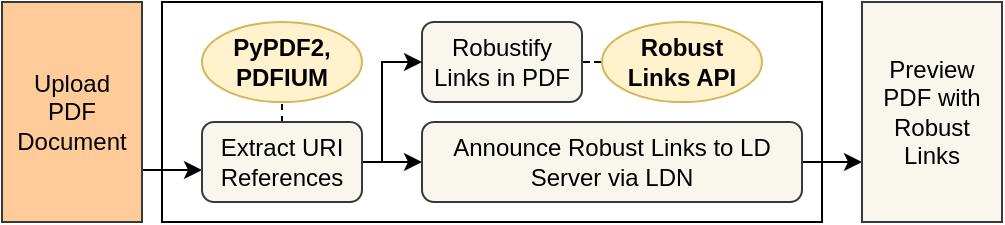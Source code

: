<mxfile version="14.9.6" type="device" pages="4"><diagram id="goXm3BoLiKmUFwwpOIiW" name="Functional Diagram"><mxGraphModel dx="1106" dy="892" grid="1" gridSize="10" guides="1" tooltips="1" connect="1" arrows="1" fold="1" page="1" pageScale="1" pageWidth="850" pageHeight="1100" math="0" shadow="0"><root><mxCell id="0"/><mxCell id="1" parent="0"/><mxCell id="u6vNGUqsT3MRyy9VTYbK-14" value="" style="rounded=0;whiteSpace=wrap;html=1;fontSize=11;align=center;" parent="1" vertex="1"><mxGeometry x="120" y="40" width="330" height="110" as="geometry"/></mxCell><mxCell id="u6vNGUqsT3MRyy9VTYbK-19" style="edgeStyle=orthogonalEdgeStyle;rounded=0;orthogonalLoop=1;jettySize=auto;html=1;fontSize=12;endArrow=classic;endFill=1;strokeColor=#000000;" parent="1" source="0smgXLyudnZJQTsYwcSB-1" target="u6vNGUqsT3MRyy9VTYbK-2" edge="1"><mxGeometry relative="1" as="geometry"><Array as="points"><mxPoint x="120" y="124"/><mxPoint x="120" y="124"/></Array></mxGeometry></mxCell><mxCell id="0smgXLyudnZJQTsYwcSB-1" value="Upload&lt;br&gt;PDF&lt;br&gt;Document" style="rounded=0;whiteSpace=wrap;html=1;fillColor=#ffcc99;strokeColor=#36393d;" parent="1" vertex="1"><mxGeometry x="40" y="40" width="70" height="110" as="geometry"/></mxCell><mxCell id="u6vNGUqsT3MRyy9VTYbK-21" style="edgeStyle=orthogonalEdgeStyle;rounded=0;orthogonalLoop=1;jettySize=auto;html=1;fontSize=12;endArrow=classic;endFill=1;strokeColor=#000000;" parent="1" source="0smgXLyudnZJQTsYwcSB-14" target="u6vNGUqsT3MRyy9VTYbK-16" edge="1"><mxGeometry relative="1" as="geometry"><Array as="points"><mxPoint x="460" y="120"/><mxPoint x="460" y="120"/></Array></mxGeometry></mxCell><mxCell id="0smgXLyudnZJQTsYwcSB-14" value="&lt;div&gt;Announce Robust Links to LD Server via LDN&lt;/div&gt;" style="rounded=1;whiteSpace=wrap;html=1;fillColor=#f9f7ed;strokeColor=#36393d;" parent="1" vertex="1"><mxGeometry x="250" y="100" width="190" height="40" as="geometry"/></mxCell><mxCell id="u6vNGUqsT3MRyy9VTYbK-8" style="edgeStyle=orthogonalEdgeStyle;rounded=0;orthogonalLoop=1;jettySize=auto;html=1;exitX=1;exitY=0.5;exitDx=0;exitDy=0;fontSize=11;endArrow=none;endFill=0;strokeColor=#000000;dashed=1;" parent="1" source="0smgXLyudnZJQTsYwcSB-18" target="u6vNGUqsT3MRyy9VTYbK-7" edge="1"><mxGeometry relative="1" as="geometry"/></mxCell><mxCell id="0smgXLyudnZJQTsYwcSB-18" value="&lt;div&gt;Robustify Links in PDF&lt;/div&gt;" style="rounded=1;whiteSpace=wrap;html=1;fillColor=#f9f7ed;strokeColor=#36393d;" parent="1" vertex="1"><mxGeometry x="250" y="50" width="80" height="40" as="geometry"/></mxCell><mxCell id="u6vNGUqsT3MRyy9VTYbK-1" value="PyPDF2,&lt;br&gt;PDFIUM" style="ellipse;whiteSpace=wrap;html=1;fontSize=12;align=center;fillColor=#fff2cc;strokeColor=#d6b656;fontStyle=1" parent="1" vertex="1"><mxGeometry x="140" y="50" width="80" height="40" as="geometry"/></mxCell><mxCell id="u6vNGUqsT3MRyy9VTYbK-5" style="edgeStyle=orthogonalEdgeStyle;rounded=0;orthogonalLoop=1;jettySize=auto;html=1;exitX=1;exitY=0.5;exitDx=0;exitDy=0;entryX=0;entryY=0.5;entryDx=0;entryDy=0;fontSize=11;endArrow=classic;endFill=1;strokeColor=#000000;" parent="1" source="u6vNGUqsT3MRyy9VTYbK-2" target="0smgXLyudnZJQTsYwcSB-18" edge="1"><mxGeometry relative="1" as="geometry"><Array as="points"><mxPoint x="230" y="120"/><mxPoint x="230" y="70"/></Array></mxGeometry></mxCell><mxCell id="u6vNGUqsT3MRyy9VTYbK-6" style="edgeStyle=orthogonalEdgeStyle;rounded=0;orthogonalLoop=1;jettySize=auto;html=1;exitX=1;exitY=0.5;exitDx=0;exitDy=0;entryX=0;entryY=0.5;entryDx=0;entryDy=0;fontSize=11;endArrow=classic;endFill=1;strokeColor=#000000;" parent="1" source="u6vNGUqsT3MRyy9VTYbK-2" target="0smgXLyudnZJQTsYwcSB-14" edge="1"><mxGeometry relative="1" as="geometry"><Array as="points"><mxPoint x="240" y="120"/><mxPoint x="240" y="120"/></Array></mxGeometry></mxCell><mxCell id="u6vNGUqsT3MRyy9VTYbK-9" style="edgeStyle=orthogonalEdgeStyle;rounded=0;orthogonalLoop=1;jettySize=auto;html=1;exitX=0.5;exitY=0;exitDx=0;exitDy=0;entryX=0.5;entryY=1;entryDx=0;entryDy=0;fontSize=11;endArrow=none;endFill=0;strokeColor=#000000;dashed=1;" parent="1" source="u6vNGUqsT3MRyy9VTYbK-2" target="u6vNGUqsT3MRyy9VTYbK-1" edge="1"><mxGeometry relative="1" as="geometry"/></mxCell><mxCell id="u6vNGUqsT3MRyy9VTYbK-2" value="Extract URI References" style="rounded=1;whiteSpace=wrap;html=1;fillColor=#f9f7ed;strokeColor=#36393d;" parent="1" vertex="1"><mxGeometry x="140" y="100" width="80" height="40" as="geometry"/></mxCell><mxCell id="u6vNGUqsT3MRyy9VTYbK-7" value="Robust&lt;br&gt;Links API" style="ellipse;whiteSpace=wrap;html=1;fontSize=12;align=center;fillColor=#fff2cc;strokeColor=#d6b656;fontStyle=1" parent="1" vertex="1"><mxGeometry x="340" y="50" width="80" height="40" as="geometry"/></mxCell><mxCell id="u6vNGUqsT3MRyy9VTYbK-16" value="Preview PDF with Robust Links" style="rounded=0;whiteSpace=wrap;html=1;fontSize=12;fillColor=#f9f7ed;align=center;strokeColor=#36393d;" parent="1" vertex="1"><mxGeometry x="470" y="40" width="70" height="110" as="geometry"/></mxCell></root></mxGraphModel></diagram><diagram id="S94VvYtz2Y-C87We_j-O" name="Interaction Diagram"><mxGraphModel dx="1298" dy="892" grid="1" gridSize="10" guides="1" tooltips="1" connect="1" arrows="1" fold="1" page="1" pageScale="1" pageWidth="850" pageHeight="1100" math="0" shadow="0"><root><mxCell id="xV_HmajcqYFNVt4nP4Q6-0"/><mxCell id="xV_HmajcqYFNVt4nP4Q6-1" parent="xV_HmajcqYFNVt4nP4Q6-0"/><mxCell id="6hiI-nSivdsNJxmvmIHc-30" style="edgeStyle=orthogonalEdgeStyle;rounded=0;orthogonalLoop=1;jettySize=auto;html=1;exitX=0.5;exitY=1;exitDx=0;exitDy=0;entryX=0.5;entryY=0;entryDx=0;entryDy=0;fontSize=11;" edge="1" parent="xV_HmajcqYFNVt4nP4Q6-1" source="6hiI-nSivdsNJxmvmIHc-2" target="6hiI-nSivdsNJxmvmIHc-21"><mxGeometry relative="1" as="geometry"/></mxCell><mxCell id="6hiI-nSivdsNJxmvmIHc-2" value="&lt;div style=&quot;font-size: 11px;&quot;&gt;Upload PDF&amp;nbsp;&lt;span style=&quot;font-size: 11px;&quot;&gt;Page&lt;/span&gt;&lt;/div&gt;&lt;div style=&quot;font-size: 11px;&quot;&gt;&lt;span style=&quot;font-size: 11px;&quot;&gt;(/)&lt;/span&gt;&lt;/div&gt;" style="rounded=0;whiteSpace=wrap;html=1;fillColor=#008a00;strokeColor=#005700;fontColor=#ffffff;fontSize=11;fontStyle=1" vertex="1" parent="xV_HmajcqYFNVt4nP4Q6-1"><mxGeometry x="160" y="80" width="120" height="40" as="geometry"/></mxCell><mxCell id="6hiI-nSivdsNJxmvmIHc-45" style="edgeStyle=orthogonalEdgeStyle;rounded=0;orthogonalLoop=1;jettySize=auto;html=1;exitX=0.5;exitY=1;exitDx=0;exitDy=0;entryX=0.5;entryY=0;entryDx=0;entryDy=0;fontSize=11;" edge="1" parent="xV_HmajcqYFNVt4nP4Q6-1" source="6hiI-nSivdsNJxmvmIHc-11" target="6hiI-nSivdsNJxmvmIHc-32"><mxGeometry relative="1" as="geometry"/></mxCell><mxCell id="6hiI-nSivdsNJxmvmIHc-66" style="edgeStyle=orthogonalEdgeStyle;rounded=0;orthogonalLoop=1;jettySize=auto;html=1;exitX=0.5;exitY=0;exitDx=0;exitDy=0;entryX=0.5;entryY=1;entryDx=0;entryDy=0;endArrow=none;endFill=0;strokeColor=#000000;dashed=1;fontSize=11;" edge="1" parent="xV_HmajcqYFNVt4nP4Q6-1" source="6hiI-nSivdsNJxmvmIHc-11" target="6hiI-nSivdsNJxmvmIHc-65"><mxGeometry relative="1" as="geometry"/></mxCell><mxCell id="mtFAm_1Gwlt_NEJykt8H-1" style="edgeStyle=orthogonalEdgeStyle;rounded=0;orthogonalLoop=1;jettySize=auto;html=1;exitX=1;exitY=0.5;exitDx=0;exitDy=0;entryX=0;entryY=0.5;entryDx=0;entryDy=0;fontSize=11;endArrow=classic;endFill=1;strokeColor=#000000;" edge="1" parent="xV_HmajcqYFNVt4nP4Q6-1" source="6hiI-nSivdsNJxmvmIHc-11" target="6hiI-nSivdsNJxmvmIHc-36"><mxGeometry relative="1" as="geometry"/></mxCell><mxCell id="6hiI-nSivdsNJxmvmIHc-11" value="&lt;div style=&quot;font-size: 11px;&quot;&gt;PDF Links&amp;nbsp;&lt;span style=&quot;font-size: 11px;&quot;&gt;Page&lt;/span&gt;&lt;/div&gt;&lt;div style=&quot;font-size: 11px;&quot;&gt;&lt;span style=&quot;font-size: 11px;&quot;&gt;(/links/&amp;lt;pdf_hash&amp;gt;)&lt;/span&gt;&lt;/div&gt;" style="rounded=0;whiteSpace=wrap;html=1;fillColor=#008a00;strokeColor=#005700;fontColor=#ffffff;fontSize=11;fontStyle=1" vertex="1" parent="xV_HmajcqYFNVt4nP4Q6-1"><mxGeometry x="320" y="80" width="120" height="40" as="geometry"/></mxCell><mxCell id="6hiI-nSivdsNJxmvmIHc-31" style="edgeStyle=orthogonalEdgeStyle;rounded=0;orthogonalLoop=1;jettySize=auto;html=1;exitX=0.5;exitY=1;exitDx=0;exitDy=0;entryX=0.5;entryY=0;entryDx=0;entryDy=0;fontSize=11;" edge="1" parent="xV_HmajcqYFNVt4nP4Q6-1" source="6hiI-nSivdsNJxmvmIHc-21" target="6hiI-nSivdsNJxmvmIHc-25"><mxGeometry relative="1" as="geometry"/></mxCell><mxCell id="6hiI-nSivdsNJxmvmIHc-21" value="Select PDF&lt;br style=&quot;font-size: 11px;&quot;&gt;Document" style="shape=parallelogram;perimeter=parallelogramPerimeter;whiteSpace=wrap;html=1;fixedSize=1;fillColor=#f8cecc;strokeColor=#b85450;fontSize=11;" vertex="1" parent="xV_HmajcqYFNVt4nP4Q6-1"><mxGeometry x="160" y="140" width="120" height="40" as="geometry"/></mxCell><mxCell id="6hiI-nSivdsNJxmvmIHc-29" value="Redirects&lt;br&gt;to" style="edgeStyle=orthogonalEdgeStyle;rounded=0;orthogonalLoop=1;jettySize=auto;html=1;exitX=1;exitY=0.5;exitDx=0;exitDy=0;entryX=0;entryY=0.5;entryDx=0;entryDy=0;fontSize=11;" edge="1" parent="xV_HmajcqYFNVt4nP4Q6-1" source="6hiI-nSivdsNJxmvmIHc-25" target="6hiI-nSivdsNJxmvmIHc-11"><mxGeometry x="-0.765" y="-20" relative="1" as="geometry"><mxPoint x="220" y="270" as="targetPoint"/><mxPoint as="offset"/></mxGeometry></mxCell><mxCell id="6hiI-nSivdsNJxmvmIHc-25" value="Upload Selected&lt;br style=&quot;font-size: 11px;&quot;&gt;PDF Document" style="shape=parallelogram;perimeter=parallelogramPerimeter;whiteSpace=wrap;html=1;fixedSize=1;fillColor=#f8cecc;strokeColor=#b85450;fontSize=11;" vertex="1" parent="xV_HmajcqYFNVt4nP4Q6-1"><mxGeometry x="160" y="200" width="120" height="40" as="geometry"/></mxCell><mxCell id="6hiI-nSivdsNJxmvmIHc-70" style="edgeStyle=orthogonalEdgeStyle;rounded=0;orthogonalLoop=1;jettySize=auto;html=1;exitX=0.5;exitY=1;exitDx=0;exitDy=0;entryX=0.5;entryY=0;entryDx=0;entryDy=0;fontSize=11;endArrow=classic;endFill=1;strokeColor=#000000;" edge="1" parent="xV_HmajcqYFNVt4nP4Q6-1" source="6hiI-nSivdsNJxmvmIHc-32" target="6hiI-nSivdsNJxmvmIHc-34"><mxGeometry relative="1" as="geometry"/></mxCell><mxCell id="6hiI-nSivdsNJxmvmIHc-32" value="Select URLs&lt;br style=&quot;font-size: 11px;&quot;&gt;to Robustify" style="shape=parallelogram;perimeter=parallelogramPerimeter;whiteSpace=wrap;html=1;fixedSize=1;fillColor=#dae8fc;strokeColor=#6c8ebf;fontSize=11;" vertex="1" parent="xV_HmajcqYFNVt4nP4Q6-1"><mxGeometry x="320" y="140" width="120" height="40" as="geometry"/></mxCell><mxCell id="mtFAm_1Gwlt_NEJykt8H-15" style="edgeStyle=orthogonalEdgeStyle;rounded=0;orthogonalLoop=1;jettySize=auto;html=1;exitX=0.5;exitY=1;exitDx=0;exitDy=0;fontSize=11;endArrow=classic;endFill=1;strokeColor=#000000;" edge="1" parent="xV_HmajcqYFNVt4nP4Q6-1" source="6hiI-nSivdsNJxmvmIHc-34" target="6hiI-nSivdsNJxmvmIHc-40"><mxGeometry relative="1" as="geometry"/></mxCell><mxCell id="6hiI-nSivdsNJxmvmIHc-34" value="Robustify&lt;br style=&quot;font-size: 11px;&quot;&gt;Selected URLs" style="shape=parallelogram;perimeter=parallelogramPerimeter;whiteSpace=wrap;html=1;fixedSize=1;fillColor=#dae8fc;strokeColor=#6c8ebf;fontSize=11;" vertex="1" parent="xV_HmajcqYFNVt4nP4Q6-1"><mxGeometry x="320" y="200" width="120" height="40" as="geometry"/></mxCell><mxCell id="6hiI-nSivdsNJxmvmIHc-50" style="edgeStyle=orthogonalEdgeStyle;rounded=0;orthogonalLoop=1;jettySize=auto;html=1;exitX=0.5;exitY=1;exitDx=0;exitDy=0;entryX=0.5;entryY=0;entryDx=0;entryDy=0;fontSize=11;" edge="1" parent="xV_HmajcqYFNVt4nP4Q6-1" source="6hiI-nSivdsNJxmvmIHc-36" target="6hiI-nSivdsNJxmvmIHc-38"><mxGeometry relative="1" as="geometry"/></mxCell><mxCell id="6hiI-nSivdsNJxmvmIHc-36" value="Enter URL of&lt;br style=&quot;font-size: 11px;&quot;&gt;an LD Server" style="shape=parallelogram;perimeter=parallelogramPerimeter;whiteSpace=wrap;html=1;fixedSize=1;fillColor=#e1d5e7;strokeColor=#9673a6;fontSize=11;" vertex="1" parent="xV_HmajcqYFNVt4nP4Q6-1"><mxGeometry x="480" y="40" width="120" height="40" as="geometry"/></mxCell><mxCell id="mtFAm_1Gwlt_NEJykt8H-3" style="edgeStyle=orthogonalEdgeStyle;rounded=0;orthogonalLoop=1;jettySize=auto;html=1;exitX=0.5;exitY=1;exitDx=0;exitDy=0;entryX=0.5;entryY=0;entryDx=0;entryDy=0;fontSize=11;endArrow=classic;endFill=1;strokeColor=#000000;" edge="1" parent="xV_HmajcqYFNVt4nP4Q6-1" source="6hiI-nSivdsNJxmvmIHc-38" target="mtFAm_1Gwlt_NEJykt8H-0"><mxGeometry relative="1" as="geometry"/></mxCell><mxCell id="6hiI-nSivdsNJxmvmIHc-38" value="Generate LDN&lt;br&gt;Payload" style="shape=parallelogram;perimeter=parallelogramPerimeter;whiteSpace=wrap;html=1;fixedSize=1;fillColor=#e1d5e7;strokeColor=#9673a6;fontSize=11;" vertex="1" parent="xV_HmajcqYFNVt4nP4Q6-1"><mxGeometry x="480" y="100" width="120" height="40" as="geometry"/></mxCell><mxCell id="6hiI-nSivdsNJxmvmIHc-40" value="&lt;div style=&quot;font-size: 11px&quot;&gt;Log the Robustification&lt;/div&gt;&lt;div style=&quot;font-size: 11px&quot;&gt;Status&lt;span&gt;&amp;nbsp;of Each URL&lt;/span&gt;&lt;/div&gt;" style="rounded=1;whiteSpace=wrap;html=1;fillColor=#fff2cc;strokeColor=#d6b656;fontSize=11;" vertex="1" parent="xV_HmajcqYFNVt4nP4Q6-1"><mxGeometry x="320" y="260" width="120" height="40" as="geometry"/></mxCell><mxCell id="6hiI-nSivdsNJxmvmIHc-42" value="&lt;div style=&quot;font-size: 11px&quot;&gt;Show the&amp;nbsp;&lt;span&gt;Status&lt;/span&gt;&lt;/div&gt;&lt;div style=&quot;font-size: 11px&quot;&gt;&lt;span&gt;of Sending the LDN&lt;/span&gt;&lt;/div&gt;" style="rounded=1;whiteSpace=wrap;html=1;fillColor=#fff2cc;strokeColor=#d6b656;fontSize=11;fontStyle=0" vertex="1" parent="xV_HmajcqYFNVt4nP4Q6-1"><mxGeometry x="640" y="160" width="120" height="40" as="geometry"/></mxCell><mxCell id="6hiI-nSivdsNJxmvmIHc-63" style="edgeStyle=orthogonalEdgeStyle;rounded=0;orthogonalLoop=1;jettySize=auto;html=1;exitX=0.5;exitY=1;exitDx=0;exitDy=0;endArrow=none;endFill=0;strokeColor=#000000;dashed=1;fontSize=11;" edge="1" parent="xV_HmajcqYFNVt4nP4Q6-1" source="6hiI-nSivdsNJxmvmIHc-44" target="6hiI-nSivdsNJxmvmIHc-62"><mxGeometry relative="1" as="geometry"/></mxCell><mxCell id="6hiI-nSivdsNJxmvmIHc-44" value="&lt;div style=&quot;font-size: 11px&quot;&gt;Preview&amp;nbsp;&lt;span style=&quot;font-size: 11px&quot;&gt;Page&lt;/span&gt;&lt;/div&gt;&lt;div style=&quot;font-size: 11px&quot;&gt;&lt;span style=&quot;font-size: 11px&quot;&gt;(/preview)&lt;/span&gt;&lt;/div&gt;" style="rounded=0;whiteSpace=wrap;html=1;fillColor=#008a00;strokeColor=#005700;fontColor=#ffffff;fontSize=11;fontStyle=1" vertex="1" parent="xV_HmajcqYFNVt4nP4Q6-1"><mxGeometry x="800" y="100" width="120" height="40" as="geometry"/></mxCell><mxCell id="6hiI-nSivdsNJxmvmIHc-47" value="Generate Preview&lt;br&gt;from LDN" style="shape=parallelogram;perimeter=parallelogramPerimeter;whiteSpace=wrap;html=1;fixedSize=1;fillColor=#ffe6cc;strokeColor=#d79b00;fontSize=11;" vertex="1" parent="xV_HmajcqYFNVt4nP4Q6-1"><mxGeometry x="800" y="40" width="120" height="40" as="geometry"/></mxCell><mxCell id="6hiI-nSivdsNJxmvmIHc-56" value="Redirects to" style="edgeStyle=orthogonalEdgeStyle;rounded=0;orthogonalLoop=1;jettySize=auto;html=1;exitX=0.5;exitY=1;exitDx=0;exitDy=0;entryX=0.5;entryY=0;entryDx=0;entryDy=0;fontSize=11;" edge="1" parent="xV_HmajcqYFNVt4nP4Q6-1" source="6hiI-nSivdsNJxmvmIHc-47" target="6hiI-nSivdsNJxmvmIHc-44"><mxGeometry y="40" relative="1" as="geometry"><mxPoint x="710" y="170" as="sourcePoint"/><mxPoint x="710" y="190" as="targetPoint"/><mxPoint as="offset"/></mxGeometry></mxCell><mxCell id="6hiI-nSivdsNJxmvmIHc-62" value="&lt;div style=&quot;font-size: 11px&quot;&gt;Shows the PDF and&lt;/div&gt;&lt;div style=&quot;font-size: 11px&quot;&gt;its Robust Links&lt;/div&gt;" style="rounded=1;whiteSpace=wrap;html=1;fillColor=#f9f7ed;strokeColor=#36393d;fontSize=11;fontStyle=2" vertex="1" parent="xV_HmajcqYFNVt4nP4Q6-1"><mxGeometry x="800" y="150" width="120" height="30" as="geometry"/></mxCell><mxCell id="6hiI-nSivdsNJxmvmIHc-65" value="&lt;div style=&quot;font-size: 11px&quot;&gt;Shows URLs in the&lt;/div&gt;&lt;div style=&quot;font-size: 11px&quot;&gt;PDF Document&lt;/div&gt;" style="rounded=1;whiteSpace=wrap;html=1;fillColor=#f9f7ed;strokeColor=#36393d;fontSize=11;fontStyle=2" vertex="1" parent="xV_HmajcqYFNVt4nP4Q6-1"><mxGeometry x="320" y="40" width="120" height="30" as="geometry"/></mxCell><mxCell id="6hiI-nSivdsNJxmvmIHc-69" style="edgeStyle=orthogonalEdgeStyle;rounded=0;orthogonalLoop=1;jettySize=auto;html=1;exitX=0.5;exitY=1;exitDx=0;exitDy=0;entryX=0.5;entryY=0;entryDx=0;entryDy=0;fontSize=11;endArrow=none;endFill=0;strokeColor=#000000;dashed=1;" edge="1" parent="xV_HmajcqYFNVt4nP4Q6-1" source="6hiI-nSivdsNJxmvmIHc-67" target="6hiI-nSivdsNJxmvmIHc-2"><mxGeometry relative="1" as="geometry"/></mxCell><mxCell id="6hiI-nSivdsNJxmvmIHc-67" value="&lt;div style=&quot;font-size: 11px&quot;&gt;Allows to Upload a&lt;/div&gt;&lt;div style=&quot;font-size: 11px&quot;&gt;PDF Document&lt;/div&gt;" style="rounded=1;whiteSpace=wrap;html=1;fillColor=#f9f7ed;strokeColor=#36393d;fontSize=11;fontStyle=2" vertex="1" parent="xV_HmajcqYFNVt4nP4Q6-1"><mxGeometry x="160" y="40" width="120" height="30" as="geometry"/></mxCell><mxCell id="mtFAm_1Gwlt_NEJykt8H-4" style="edgeStyle=orthogonalEdgeStyle;rounded=0;orthogonalLoop=1;jettySize=auto;html=1;exitX=0.5;exitY=1;exitDx=0;exitDy=0;fontSize=11;endArrow=classic;endFill=1;strokeColor=#000000;" edge="1" parent="xV_HmajcqYFNVt4nP4Q6-1" source="mtFAm_1Gwlt_NEJykt8H-0" target="mtFAm_1Gwlt_NEJykt8H-5"><mxGeometry relative="1" as="geometry"><mxPoint x="600" y="200" as="targetPoint"/></mxGeometry></mxCell><mxCell id="mtFAm_1Gwlt_NEJykt8H-6" value="N" style="edgeLabel;html=1;align=center;verticalAlign=middle;resizable=0;points=[];fontSize=11;" vertex="1" connectable="0" parent="mtFAm_1Gwlt_NEJykt8H-4"><mxGeometry x="-0.4" y="1" relative="1" as="geometry"><mxPoint x="9" y="-15" as="offset"/></mxGeometry></mxCell><mxCell id="mtFAm_1Gwlt_NEJykt8H-12" value="Y" style="edgeStyle=orthogonalEdgeStyle;rounded=0;orthogonalLoop=1;jettySize=auto;html=1;exitX=1;exitY=0.5;exitDx=0;exitDy=0;entryX=0;entryY=0.5;entryDx=0;entryDy=0;fontSize=11;endArrow=classic;endFill=1;strokeColor=#000000;" edge="1" parent="xV_HmajcqYFNVt4nP4Q6-1" source="mtFAm_1Gwlt_NEJykt8H-0" target="mtFAm_1Gwlt_NEJykt8H-11"><mxGeometry x="-0.9" y="-10" relative="1" as="geometry"><mxPoint as="offset"/></mxGeometry></mxCell><mxCell id="mtFAm_1Gwlt_NEJykt8H-0" value="Are URLs&lt;br&gt;Robustified?" style="rhombus;whiteSpace=wrap;html=1;fontSize=11;fillColor=#d5e8d4;strokeColor=#82b366;" vertex="1" parent="xV_HmajcqYFNVt4nP4Q6-1"><mxGeometry x="500" y="160" width="80" height="80" as="geometry"/></mxCell><mxCell id="mtFAm_1Gwlt_NEJykt8H-5" value="&lt;div style=&quot;font-size: 11px&quot;&gt;Warn that URLs should first be Robustified&lt;/div&gt;" style="rounded=1;whiteSpace=wrap;html=1;fillColor=#fff2cc;strokeColor=#d6b656;fontSize=11;" vertex="1" parent="xV_HmajcqYFNVt4nP4Q6-1"><mxGeometry x="480" y="260" width="120" height="40" as="geometry"/></mxCell><mxCell id="mtFAm_1Gwlt_NEJykt8H-14" style="edgeStyle=orthogonalEdgeStyle;rounded=0;orthogonalLoop=1;jettySize=auto;html=1;exitX=0.5;exitY=1;exitDx=0;exitDy=0;entryX=0.5;entryY=0;entryDx=0;entryDy=0;fontSize=11;endArrow=classic;endFill=1;strokeColor=#000000;" edge="1" parent="xV_HmajcqYFNVt4nP4Q6-1" source="mtFAm_1Gwlt_NEJykt8H-7" target="6hiI-nSivdsNJxmvmIHc-42"><mxGeometry relative="1" as="geometry"/></mxCell><mxCell id="mtFAm_1Gwlt_NEJykt8H-7" value="Send LDN to the&lt;br&gt;LD Server" style="shape=parallelogram;perimeter=parallelogramPerimeter;whiteSpace=wrap;html=1;fixedSize=1;fillColor=#e1d5e7;strokeColor=#9673a6;fontSize=11;" vertex="1" parent="xV_HmajcqYFNVt4nP4Q6-1"><mxGeometry x="640" y="100" width="120" height="40" as="geometry"/></mxCell><mxCell id="mtFAm_1Gwlt_NEJykt8H-13" style="edgeStyle=orthogonalEdgeStyle;rounded=0;orthogonalLoop=1;jettySize=auto;html=1;exitX=0.5;exitY=1;exitDx=0;exitDy=0;entryX=0.5;entryY=0;entryDx=0;entryDy=0;fontSize=11;endArrow=classic;endFill=1;strokeColor=#000000;" edge="1" parent="xV_HmajcqYFNVt4nP4Q6-1" source="mtFAm_1Gwlt_NEJykt8H-11" target="mtFAm_1Gwlt_NEJykt8H-7"><mxGeometry relative="1" as="geometry"/></mxCell><mxCell id="mtFAm_1Gwlt_NEJykt8H-16" style="edgeStyle=orthogonalEdgeStyle;rounded=0;orthogonalLoop=1;jettySize=auto;html=1;exitX=1;exitY=0.5;exitDx=0;exitDy=0;entryX=0;entryY=0.5;entryDx=0;entryDy=0;fontSize=11;endArrow=classic;endFill=1;strokeColor=#000000;" edge="1" parent="xV_HmajcqYFNVt4nP4Q6-1" source="mtFAm_1Gwlt_NEJykt8H-11" target="6hiI-nSivdsNJxmvmIHc-47"><mxGeometry relative="1" as="geometry"/></mxCell><mxCell id="mtFAm_1Gwlt_NEJykt8H-11" value="&lt;div style=&quot;font-size: 11px&quot;&gt;Show the Generated&lt;/div&gt;&lt;div style=&quot;font-size: 11px&quot;&gt;LDN Payload&lt;/div&gt;" style="rounded=1;whiteSpace=wrap;html=1;fillColor=#fff2cc;strokeColor=#d6b656;fontSize=11;" vertex="1" parent="xV_HmajcqYFNVt4nP4Q6-1"><mxGeometry x="640" y="40" width="120" height="40" as="geometry"/></mxCell></root></mxGraphModel></diagram><diagram id="Rbt6-jK_yJWIO0j40JbF" name="Overview"><mxGraphModel dx="1298" dy="892" grid="1" gridSize="10" guides="1" tooltips="1" connect="1" arrows="1" fold="1" page="1" pageScale="1" pageWidth="850" pageHeight="1100" math="0" shadow="0"><root><mxCell id="wgYFFMT41PQTOJBAEeDY-0"/><mxCell id="wgYFFMT41PQTOJBAEeDY-1" parent="wgYFFMT41PQTOJBAEeDY-0"/><mxCell id="wgYFFMT41PQTOJBAEeDY-29" value="" style="ellipse;whiteSpace=wrap;html=1;aspect=fixed;fontSize=11;fillColor=#fff2cc;strokeColor=#d6b656;" vertex="1" parent="wgYFFMT41PQTOJBAEeDY-1"><mxGeometry x="605" y="145" width="110" height="110" as="geometry"/></mxCell><mxCell id="wgYFFMT41PQTOJBAEeDY-33" style="edgeStyle=orthogonalEdgeStyle;rounded=0;orthogonalLoop=1;jettySize=auto;html=1;exitX=1;exitY=0.5;exitDx=0;exitDy=0;entryX=0;entryY=0.5;entryDx=0;entryDy=0;fontSize=11;endArrow=classic;endFill=1;strokeColor=#000000;" edge="1" parent="wgYFFMT41PQTOJBAEeDY-1" source="wgYFFMT41PQTOJBAEeDY-28" target="wgYFFMT41PQTOJBAEeDY-29"><mxGeometry relative="1" as="geometry"/></mxCell><mxCell id="wgYFFMT41PQTOJBAEeDY-28" value="" style="ellipse;whiteSpace=wrap;html=1;aspect=fixed;fontSize=11;fillColor=#e1d5e7;strokeColor=#9673a6;" vertex="1" parent="wgYFFMT41PQTOJBAEeDY-1"><mxGeometry x="465" y="145" width="110" height="110" as="geometry"/></mxCell><mxCell id="wgYFFMT41PQTOJBAEeDY-32" style="edgeStyle=orthogonalEdgeStyle;rounded=0;orthogonalLoop=1;jettySize=auto;html=1;exitX=1;exitY=0.5;exitDx=0;exitDy=0;entryX=0;entryY=0.5;entryDx=0;entryDy=0;fontSize=11;endArrow=classic;endFill=1;strokeColor=#000000;" edge="1" parent="wgYFFMT41PQTOJBAEeDY-1" source="wgYFFMT41PQTOJBAEeDY-27" target="wgYFFMT41PQTOJBAEeDY-28"><mxGeometry relative="1" as="geometry"/></mxCell><mxCell id="wgYFFMT41PQTOJBAEeDY-27" value="" style="ellipse;whiteSpace=wrap;html=1;aspect=fixed;fontSize=11;fillColor=#ffe6cc;strokeColor=#d79b00;" vertex="1" parent="wgYFFMT41PQTOJBAEeDY-1"><mxGeometry x="325" y="145" width="110" height="110" as="geometry"/></mxCell><mxCell id="wgYFFMT41PQTOJBAEeDY-31" style="edgeStyle=orthogonalEdgeStyle;rounded=0;orthogonalLoop=1;jettySize=auto;html=1;exitX=1;exitY=0.5;exitDx=0;exitDy=0;entryX=0;entryY=0.5;entryDx=0;entryDy=0;fontSize=11;endArrow=classic;endFill=1;strokeColor=#000000;" edge="1" parent="wgYFFMT41PQTOJBAEeDY-1" source="wgYFFMT41PQTOJBAEeDY-26" target="wgYFFMT41PQTOJBAEeDY-27"><mxGeometry relative="1" as="geometry"/></mxCell><mxCell id="wgYFFMT41PQTOJBAEeDY-26" value="" style="ellipse;whiteSpace=wrap;html=1;aspect=fixed;fontSize=11;fillColor=#dae8fc;strokeColor=#6c8ebf;" vertex="1" parent="wgYFFMT41PQTOJBAEeDY-1"><mxGeometry x="185" y="145" width="110" height="110" as="geometry"/></mxCell><mxCell id="wgYFFMT41PQTOJBAEeDY-30" style="edgeStyle=orthogonalEdgeStyle;rounded=0;orthogonalLoop=1;jettySize=auto;html=1;exitX=1;exitY=0.5;exitDx=0;exitDy=0;entryX=0;entryY=0.5;entryDx=0;entryDy=0;fontSize=11;endArrow=classic;endFill=1;strokeColor=#000000;" edge="1" parent="wgYFFMT41PQTOJBAEeDY-1" source="wgYFFMT41PQTOJBAEeDY-25" target="wgYFFMT41PQTOJBAEeDY-26"><mxGeometry relative="1" as="geometry"/></mxCell><mxCell id="wgYFFMT41PQTOJBAEeDY-25" value="" style="ellipse;whiteSpace=wrap;html=1;aspect=fixed;fontSize=11;fillColor=#d5e8d4;strokeColor=#82b366;" vertex="1" parent="wgYFFMT41PQTOJBAEeDY-1"><mxGeometry x="45" y="145" width="110" height="110" as="geometry"/></mxCell><mxCell id="wgYFFMT41PQTOJBAEeDY-15" value="Upload PDF&lt;br&gt;Document" style="pointerEvents=1;shadow=0;dashed=0;html=1;strokeColor=none;fillColor=#505050;labelPosition=center;verticalLabelPosition=bottom;verticalAlign=top;outlineConnect=0;align=center;shape=mxgraph.office.concepts.upload;fontSize=11;fontStyle=1;spacing=0;spacingTop=6;" vertex="1" parent="wgYFFMT41PQTOJBAEeDY-1"><mxGeometry x="82.55" y="160" width="34.91" height="40" as="geometry"/></mxCell><mxCell id="wgYFFMT41PQTOJBAEeDY-16" value="&lt;font style=&quot;font-size: 11px&quot;&gt;Get Links in&lt;br&gt;PDF&lt;/font&gt;" style="html=1;verticalLabelPosition=bottom;align=center;labelBackgroundColor=none;verticalAlign=top;strokeWidth=2;strokeColor=#0080F0;shadow=0;dashed=0;shape=mxgraph.ios7.icons.link;fontSize=11;fillColor=#ffffff;fontStyle=1;spacing=0;spacingTop=6;" vertex="1" parent="wgYFFMT41PQTOJBAEeDY-1"><mxGeometry x="220" y="160" width="40" height="40" as="geometry"/></mxCell><mxCell id="wgYFFMT41PQTOJBAEeDY-17" value="Select &amp; Robustify&#10;Links" style="shape=image;verticalLabelPosition=bottom;labelBackgroundColor=none;verticalAlign=top;aspect=fixed;imageAspect=0;image=https://mementoweb.org/static/css/images/robustlinks.png;fontStyle=1;spacing=0;spacingTop=6;fontSize=11;" vertex="1" parent="wgYFFMT41PQTOJBAEeDY-1"><mxGeometry x="360" y="160" width="40" height="40" as="geometry"/></mxCell><mxCell id="wgYFFMT41PQTOJBAEeDY-19" value="Share Robust&lt;br&gt;Links via LDN" style="points=[[0.145,0.145,0],[0.5,0,0],[0.855,0.145,0],[1,0.5,0],[0.855,0.855,0],[0.5,1,0],[0.145,0.855,0],[0,0.5,0]];shape=mxgraph.bpmn.event;html=1;verticalLabelPosition=bottom;labelBackgroundColor=none;verticalAlign=top;align=center;perimeter=ellipsePerimeter;outlineConnect=0;aspect=fixed;outline=end;symbol=message;fontSize=11;fillColor=#ffffff;fontStyle=1;spacing=0;spacingTop=6;" vertex="1" parent="wgYFFMT41PQTOJBAEeDY-1"><mxGeometry x="500" y="160" width="40" height="40" as="geometry"/></mxCell><mxCell id="wgYFFMT41PQTOJBAEeDY-20" value="Preview PDF with&lt;br&gt;Robust Links" style="aspect=fixed;pointerEvents=1;shadow=0;dashed=0;html=1;strokeColor=none;labelPosition=center;verticalLabelPosition=bottom;verticalAlign=top;align=center;fillColor=#00188D;shape=mxgraph.azure.computer;fontSize=11;fontStyle=1;spacing=0;spacingTop=6;" vertex="1" parent="wgYFFMT41PQTOJBAEeDY-1"><mxGeometry x="637.78" y="160" width="44.44" height="40" as="geometry"/></mxCell></root></mxGraphModel></diagram><diagram id="XuMqjUWSKSlmFJ1iZKdp" name="Logo"><mxGraphModel dx="618" dy="425" grid="1" gridSize="10" guides="1" tooltips="1" connect="1" arrows="1" fold="1" page="1" pageScale="1" pageWidth="850" pageHeight="1100" math="0" shadow="0"><root><mxCell id="Gf7OfO-f3AzHfYftt2LH-0"/><mxCell id="Gf7OfO-f3AzHfYftt2LH-1" parent="Gf7OfO-f3AzHfYftt2LH-0"/><mxCell id="Gf7OfO-f3AzHfYftt2LH-26" value="" style="shape=note;whiteSpace=wrap;html=1;backgroundOutline=1;darkOpacity=0.05;fontSize=11;align=center;size=24;" vertex="1" parent="Gf7OfO-f3AzHfYftt2LH-1"><mxGeometry x="160" y="239" width="58" height="72.5" as="geometry"/></mxCell><mxCell id="Gf7OfO-f3AzHfYftt2LH-27" value="" style="group" vertex="1" connectable="0" parent="Gf7OfO-f3AzHfYftt2LH-1"><mxGeometry x="162" y="240" width="30" height="80" as="geometry"/></mxCell><mxCell id="Gf7OfO-f3AzHfYftt2LH-19" value="" style="shape=image;verticalLabelPosition=bottom;labelBackgroundColor=#ffffff;verticalAlign=top;aspect=fixed;imageAspect=0;image=https://upload.wikimedia.org/wikipedia/mediawiki/8/83/Memento_logo_128.png;" vertex="1" parent="Gf7OfO-f3AzHfYftt2LH-27"><mxGeometry y="50" width="30" height="30" as="geometry"/></mxCell><mxCell id="Gf7OfO-f3AzHfYftt2LH-14" value="" style="shadow=0;dashed=0;html=1;strokeColor=none;fillColor=#4495D1;labelPosition=center;verticalLabelPosition=bottom;verticalAlign=top;align=center;outlineConnect=0;shape=mxgraph.veeam.globe;fontSize=11;" vertex="1" parent="Gf7OfO-f3AzHfYftt2LH-27"><mxGeometry width="30" height="30" as="geometry"/></mxCell><mxCell id="Gf7OfO-f3AzHfYftt2LH-16" value="" style="pointerEvents=1;shadow=0;dashed=0;html=1;strokeColor=#23445d;labelPosition=center;verticalLabelPosition=bottom;verticalAlign=top;outlineConnect=0;align=center;shape=mxgraph.office.concepts.link;fontSize=11;fillColor=#bac8d3;rotation=90;" vertex="1" parent="Gf7OfO-f3AzHfYftt2LH-27"><mxGeometry y="33" width="29.05" height="10" as="geometry"/></mxCell><mxCell id="Gf7OfO-f3AzHfYftt2LH-28" value="PDF" style="text;html=1;align=center;verticalAlign=middle;whiteSpace=wrap;rounded=0;fontSize=11;fillColor=#a0522d;strokeColor=#6D1F00;fontColor=#ffffff;" vertex="1" parent="Gf7OfO-f3AzHfYftt2LH-1"><mxGeometry x="182" y="269.75" width="36" height="19" as="geometry"/></mxCell></root></mxGraphModel></diagram></mxfile>